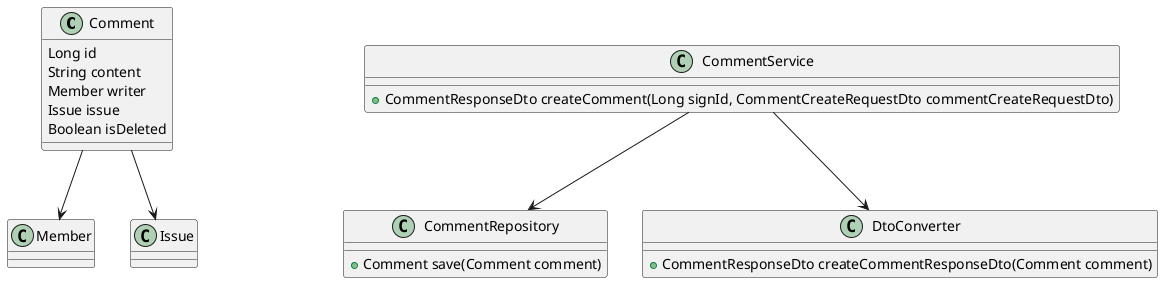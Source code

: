 @startuml
class Comment {
    Long id
    String content
    Member writer
    Issue issue
    Boolean isDeleted
}

class CommentService {
    +CommentResponseDto createComment(Long signId, CommentCreateRequestDto commentCreateRequestDto)
}

class CommentRepository {
    +Comment save(Comment comment)
}

class DtoConverter {
    +CommentResponseDto createCommentResponseDto(Comment comment)
}

CommentService --> CommentRepository
CommentService --> DtoConverter
Comment --> Member
Comment --> Issue
@enduml
